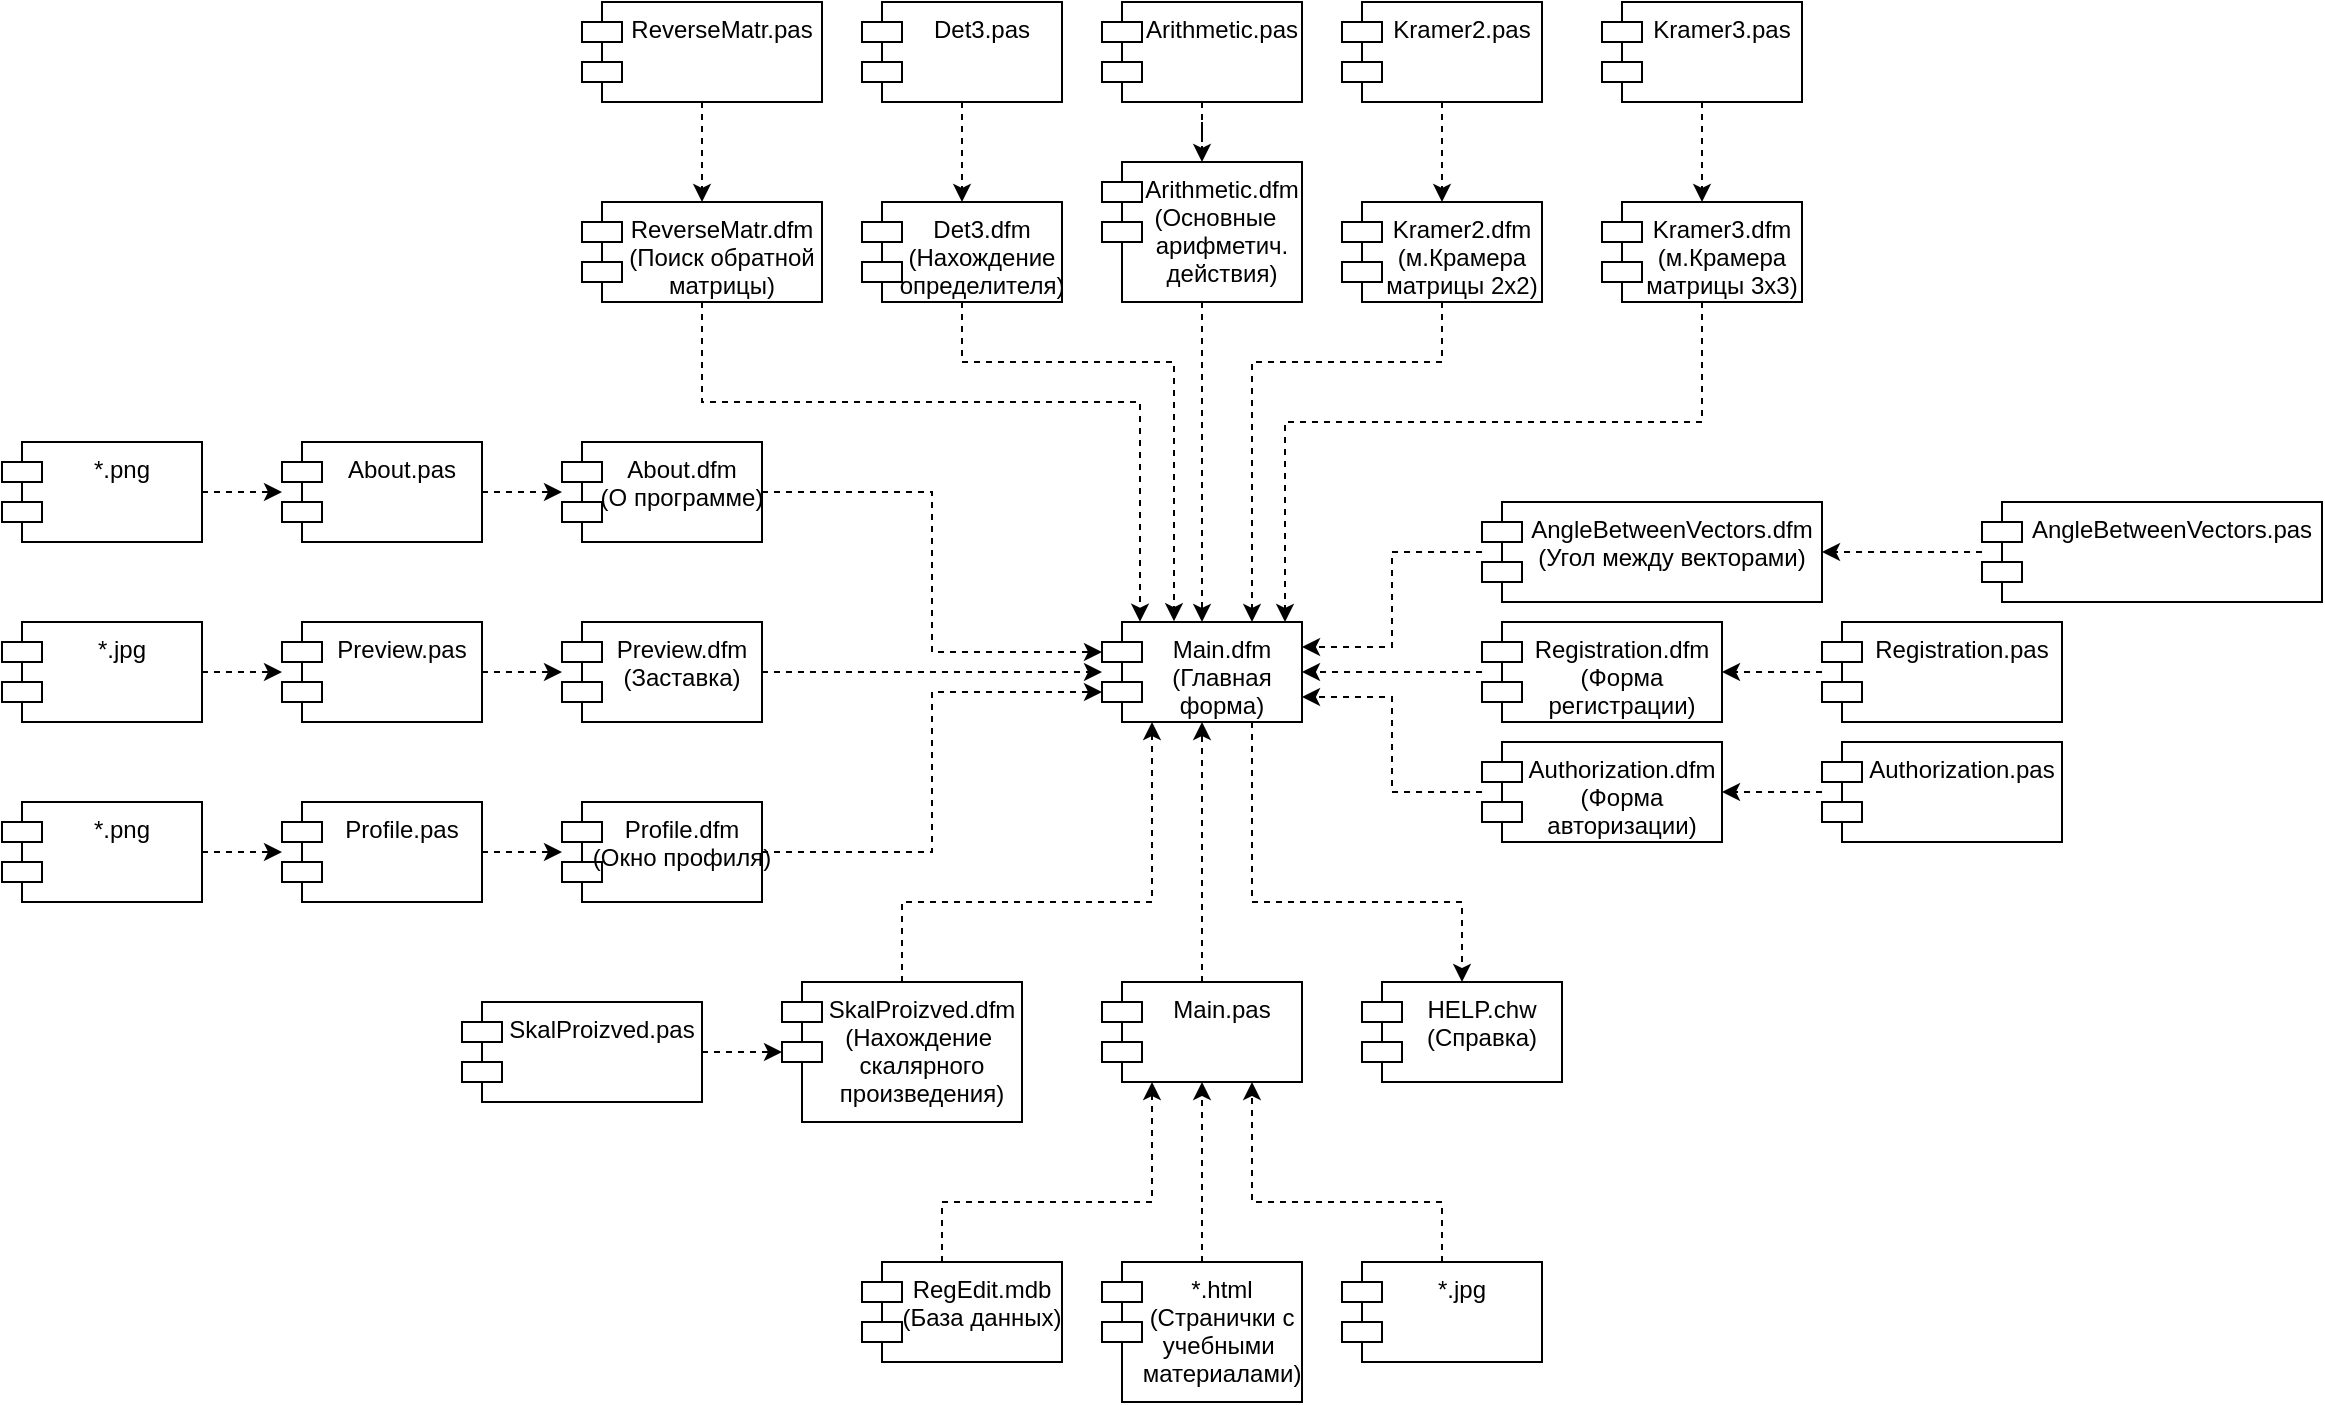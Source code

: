 <mxfile version="14.8.4" type="device"><diagram id="8iYj3rP05PdXgBTg1inj" name="Page-1"><mxGraphModel dx="951" dy="483" grid="1" gridSize="10" guides="1" tooltips="1" connect="1" arrows="1" fold="1" page="1" pageScale="1" pageWidth="2339" pageHeight="3300" math="0" shadow="0"><root><mxCell id="0"/><mxCell id="1" parent="0"/><mxCell id="hHfmIYU5dAZMTvVrX5C5-5" value="" style="edgeStyle=orthogonalEdgeStyle;rounded=0;orthogonalLoop=1;jettySize=auto;html=1;dashed=1;exitX=0.5;exitY=0;exitDx=0;exitDy=0;" edge="1" parent="1" source="hHfmIYU5dAZMTvVrX5C5-4" target="hHfmIYU5dAZMTvVrX5C5-4"><mxGeometry relative="1" as="geometry"><Array as="points"><mxPoint x="1030" y="1780"/></Array></mxGeometry></mxCell><mxCell id="hHfmIYU5dAZMTvVrX5C5-3" value="Main.dfm&#10;(Главная &#10;форма)" style="shape=module;align=left;spacingLeft=20;align=center;verticalAlign=top;" vertex="1" parent="1"><mxGeometry x="960" y="1600" width="100" height="50" as="geometry"/></mxCell><mxCell id="hHfmIYU5dAZMTvVrX5C5-6" style="edgeStyle=orthogonalEdgeStyle;rounded=0;orthogonalLoop=1;jettySize=auto;html=1;exitX=0.5;exitY=0;exitDx=0;exitDy=0;entryX=0.5;entryY=1;entryDx=0;entryDy=0;dashed=1;" edge="1" parent="1" source="hHfmIYU5dAZMTvVrX5C5-4" target="hHfmIYU5dAZMTvVrX5C5-3"><mxGeometry relative="1" as="geometry"/></mxCell><mxCell id="hHfmIYU5dAZMTvVrX5C5-4" value="Main.pas" style="shape=module;align=left;spacingLeft=20;align=center;verticalAlign=top;" vertex="1" parent="1"><mxGeometry x="960" y="1780" width="100" height="50" as="geometry"/></mxCell><mxCell id="hHfmIYU5dAZMTvVrX5C5-9" value="" style="edgeStyle=orthogonalEdgeStyle;rounded=0;orthogonalLoop=1;jettySize=auto;html=1;dashed=1;exitX=0.75;exitY=1;exitDx=0;exitDy=0;entryX=0.5;entryY=0;entryDx=0;entryDy=0;" edge="1" parent="1" source="hHfmIYU5dAZMTvVrX5C5-3" target="hHfmIYU5dAZMTvVrX5C5-7"><mxGeometry relative="1" as="geometry"><mxPoint x="1220" y="1760" as="targetPoint"/><Array as="points"><mxPoint x="1035" y="1740"/><mxPoint x="1140" y="1740"/></Array></mxGeometry></mxCell><mxCell id="hHfmIYU5dAZMTvVrX5C5-7" value="HELP.chw&#10;(Справка)" style="shape=module;align=left;spacingLeft=20;align=center;verticalAlign=top;" vertex="1" parent="1"><mxGeometry x="1090" y="1780" width="100" height="50" as="geometry"/></mxCell><mxCell id="hHfmIYU5dAZMTvVrX5C5-12" value="" style="edgeStyle=orthogonalEdgeStyle;rounded=0;orthogonalLoop=1;jettySize=auto;html=1;dashed=1;entryX=0.25;entryY=1;entryDx=0;entryDy=0;" edge="1" parent="1" source="hHfmIYU5dAZMTvVrX5C5-10" target="hHfmIYU5dAZMTvVrX5C5-4"><mxGeometry relative="1" as="geometry"><mxPoint x="880" y="1700" as="targetPoint"/><Array as="points"><mxPoint x="880" y="1890"/><mxPoint x="985" y="1890"/></Array></mxGeometry></mxCell><mxCell id="hHfmIYU5dAZMTvVrX5C5-10" value="RegEdit.mdb&#10;(База данных)" style="shape=module;align=left;spacingLeft=20;align=center;verticalAlign=top;" vertex="1" parent="1"><mxGeometry x="840" y="1920" width="100" height="50" as="geometry"/></mxCell><mxCell id="hHfmIYU5dAZMTvVrX5C5-14" style="edgeStyle=orthogonalEdgeStyle;rounded=0;orthogonalLoop=1;jettySize=auto;html=1;entryX=1;entryY=0.75;entryDx=0;entryDy=0;dashed=1;" edge="1" parent="1" source="hHfmIYU5dAZMTvVrX5C5-13" target="hHfmIYU5dAZMTvVrX5C5-3"><mxGeometry relative="1" as="geometry"/></mxCell><mxCell id="hHfmIYU5dAZMTvVrX5C5-13" value="Authorization.dfm&#10;(Форма &#10;авторизации)" style="shape=module;align=left;spacingLeft=20;align=center;verticalAlign=top;" vertex="1" parent="1"><mxGeometry x="1150" y="1660" width="120" height="50" as="geometry"/></mxCell><mxCell id="hHfmIYU5dAZMTvVrX5C5-16" style="edgeStyle=orthogonalEdgeStyle;rounded=0;orthogonalLoop=1;jettySize=auto;html=1;entryX=1;entryY=0.5;entryDx=0;entryDy=0;dashed=1;" edge="1" parent="1" source="hHfmIYU5dAZMTvVrX5C5-15" target="hHfmIYU5dAZMTvVrX5C5-13"><mxGeometry relative="1" as="geometry"/></mxCell><mxCell id="hHfmIYU5dAZMTvVrX5C5-15" value="Authorization.pas" style="shape=module;align=left;spacingLeft=20;align=center;verticalAlign=top;" vertex="1" parent="1"><mxGeometry x="1320" y="1660" width="120" height="50" as="geometry"/></mxCell><mxCell id="hHfmIYU5dAZMTvVrX5C5-20" style="edgeStyle=orthogonalEdgeStyle;rounded=0;orthogonalLoop=1;jettySize=auto;html=1;entryX=1;entryY=0.5;entryDx=0;entryDy=0;dashed=1;" edge="1" parent="1" source="hHfmIYU5dAZMTvVrX5C5-17" target="hHfmIYU5dAZMTvVrX5C5-3"><mxGeometry relative="1" as="geometry"/></mxCell><mxCell id="hHfmIYU5dAZMTvVrX5C5-17" value="Registration.dfm&#10;(Форма &#10;регистрации)" style="shape=module;align=left;spacingLeft=20;align=center;verticalAlign=top;" vertex="1" parent="1"><mxGeometry x="1150" y="1600" width="120" height="50" as="geometry"/></mxCell><mxCell id="hHfmIYU5dAZMTvVrX5C5-18" style="edgeStyle=orthogonalEdgeStyle;rounded=0;orthogonalLoop=1;jettySize=auto;html=1;entryX=1;entryY=0.5;entryDx=0;entryDy=0;dashed=1;" edge="1" parent="1" source="hHfmIYU5dAZMTvVrX5C5-19" target="hHfmIYU5dAZMTvVrX5C5-17"><mxGeometry relative="1" as="geometry"/></mxCell><mxCell id="hHfmIYU5dAZMTvVrX5C5-19" value="Registration.pas" style="shape=module;align=left;spacingLeft=20;align=center;verticalAlign=top;" vertex="1" parent="1"><mxGeometry x="1320" y="1600" width="120" height="50" as="geometry"/></mxCell><mxCell id="hHfmIYU5dAZMTvVrX5C5-24" style="edgeStyle=orthogonalEdgeStyle;rounded=0;orthogonalLoop=1;jettySize=auto;html=1;entryX=1;entryY=0.25;entryDx=0;entryDy=0;dashed=1;" edge="1" parent="1" source="hHfmIYU5dAZMTvVrX5C5-21" target="hHfmIYU5dAZMTvVrX5C5-3"><mxGeometry relative="1" as="geometry"/></mxCell><mxCell id="hHfmIYU5dAZMTvVrX5C5-21" value="AngleBetweenVectors.dfm&#10;(Угол между векторами)" style="shape=module;align=left;spacingLeft=20;align=center;verticalAlign=top;" vertex="1" parent="1"><mxGeometry x="1150" y="1540" width="170" height="50" as="geometry"/></mxCell><mxCell id="hHfmIYU5dAZMTvVrX5C5-22" style="edgeStyle=orthogonalEdgeStyle;rounded=0;orthogonalLoop=1;jettySize=auto;html=1;entryX=1;entryY=0.5;entryDx=0;entryDy=0;dashed=1;" edge="1" parent="1" source="hHfmIYU5dAZMTvVrX5C5-23" target="hHfmIYU5dAZMTvVrX5C5-21"><mxGeometry relative="1" as="geometry"/></mxCell><mxCell id="hHfmIYU5dAZMTvVrX5C5-23" value="AngleBetweenVectors.pas" style="shape=module;align=left;spacingLeft=20;align=center;verticalAlign=top;" vertex="1" parent="1"><mxGeometry x="1400" y="1540" width="170" height="50" as="geometry"/></mxCell><mxCell id="hHfmIYU5dAZMTvVrX5C5-26" style="edgeStyle=orthogonalEdgeStyle;rounded=0;orthogonalLoop=1;jettySize=auto;html=1;entryX=0.5;entryY=0;entryDx=0;entryDy=0;dashed=1;" edge="1" parent="1" source="hHfmIYU5dAZMTvVrX5C5-25" target="hHfmIYU5dAZMTvVrX5C5-3"><mxGeometry relative="1" as="geometry"/></mxCell><mxCell id="hHfmIYU5dAZMTvVrX5C5-25" value="Arithmetic.dfm&#10;(Основные  &#10;арифметич. &#10;действия)" style="shape=module;align=left;spacingLeft=20;align=center;verticalAlign=top;" vertex="1" parent="1"><mxGeometry x="960" y="1370" width="100" height="70" as="geometry"/></mxCell><mxCell id="hHfmIYU5dAZMTvVrX5C5-28" style="edgeStyle=orthogonalEdgeStyle;rounded=0;orthogonalLoop=1;jettySize=auto;html=1;entryX=0.5;entryY=0;entryDx=0;entryDy=0;dashed=1;" edge="1" parent="1" source="hHfmIYU5dAZMTvVrX5C5-27" target="hHfmIYU5dAZMTvVrX5C5-25"><mxGeometry relative="1" as="geometry"/></mxCell><mxCell id="hHfmIYU5dAZMTvVrX5C5-27" value="Arithmetic.pas" style="shape=module;align=left;spacingLeft=20;align=center;verticalAlign=top;" vertex="1" parent="1"><mxGeometry x="960" y="1290" width="100" height="50" as="geometry"/></mxCell><mxCell id="hHfmIYU5dAZMTvVrX5C5-32" style="edgeStyle=orthogonalEdgeStyle;rounded=0;orthogonalLoop=1;jettySize=auto;html=1;dashed=1;entryX=0.356;entryY=-0.008;entryDx=0;entryDy=0;entryPerimeter=0;" edge="1" parent="1" source="hHfmIYU5dAZMTvVrX5C5-29" target="hHfmIYU5dAZMTvVrX5C5-3"><mxGeometry relative="1" as="geometry"><mxPoint x="1000" y="1560" as="targetPoint"/><Array as="points"><mxPoint x="890" y="1470"/><mxPoint x="996" y="1470"/><mxPoint x="996" y="1600"/></Array></mxGeometry></mxCell><mxCell id="hHfmIYU5dAZMTvVrX5C5-29" value="Det3.dfm&#10;(Нахождение&#10;определителя)" style="shape=module;align=left;spacingLeft=20;align=center;verticalAlign=top;" vertex="1" parent="1"><mxGeometry x="840" y="1390" width="100" height="50" as="geometry"/></mxCell><mxCell id="hHfmIYU5dAZMTvVrX5C5-31" style="edgeStyle=orthogonalEdgeStyle;rounded=0;orthogonalLoop=1;jettySize=auto;html=1;entryX=0.5;entryY=0;entryDx=0;entryDy=0;dashed=1;" edge="1" parent="1" source="hHfmIYU5dAZMTvVrX5C5-30" target="hHfmIYU5dAZMTvVrX5C5-29"><mxGeometry relative="1" as="geometry"/></mxCell><mxCell id="hHfmIYU5dAZMTvVrX5C5-30" value="Det3.pas" style="shape=module;align=left;spacingLeft=20;align=center;verticalAlign=top;" vertex="1" parent="1"><mxGeometry x="840" y="1290" width="100" height="50" as="geometry"/></mxCell><mxCell id="hHfmIYU5dAZMTvVrX5C5-36" style="edgeStyle=orthogonalEdgeStyle;rounded=0;orthogonalLoop=1;jettySize=auto;html=1;dashed=1;entryX=0.75;entryY=0;entryDx=0;entryDy=0;" edge="1" parent="1" source="hHfmIYU5dAZMTvVrX5C5-33" target="hHfmIYU5dAZMTvVrX5C5-3"><mxGeometry relative="1" as="geometry"><mxPoint x="1080" y="1570" as="targetPoint"/><Array as="points"><mxPoint x="1130" y="1470"/><mxPoint x="1035" y="1470"/></Array></mxGeometry></mxCell><mxCell id="hHfmIYU5dAZMTvVrX5C5-33" value="Kramer2.dfm&#10;(м.Крамера&#10;матрицы 2х2)" style="shape=module;align=left;spacingLeft=20;align=center;verticalAlign=top;" vertex="1" parent="1"><mxGeometry x="1080" y="1390" width="100" height="50" as="geometry"/></mxCell><mxCell id="hHfmIYU5dAZMTvVrX5C5-34" style="edgeStyle=orthogonalEdgeStyle;rounded=0;orthogonalLoop=1;jettySize=auto;html=1;entryX=0.5;entryY=0;entryDx=0;entryDy=0;dashed=1;" edge="1" parent="1" source="hHfmIYU5dAZMTvVrX5C5-35" target="hHfmIYU5dAZMTvVrX5C5-33"><mxGeometry relative="1" as="geometry"/></mxCell><mxCell id="hHfmIYU5dAZMTvVrX5C5-35" value="Kramer2.pas" style="shape=module;align=left;spacingLeft=20;align=center;verticalAlign=top;" vertex="1" parent="1"><mxGeometry x="1080" y="1290" width="100" height="50" as="geometry"/></mxCell><mxCell id="hHfmIYU5dAZMTvVrX5C5-40" style="edgeStyle=orthogonalEdgeStyle;rounded=0;orthogonalLoop=1;jettySize=auto;html=1;entryX=0.915;entryY=0;entryDx=0;entryDy=0;entryPerimeter=0;dashed=1;" edge="1" parent="1" source="hHfmIYU5dAZMTvVrX5C5-37" target="hHfmIYU5dAZMTvVrX5C5-3"><mxGeometry relative="1" as="geometry"><Array as="points"><mxPoint x="1260" y="1500"/><mxPoint x="1052" y="1500"/></Array></mxGeometry></mxCell><mxCell id="hHfmIYU5dAZMTvVrX5C5-37" value="Kramer3.dfm&#10;(м.Крамера&#10;матрицы 3х3)" style="shape=module;align=left;spacingLeft=20;align=center;verticalAlign=top;" vertex="1" parent="1"><mxGeometry x="1210" y="1390" width="100" height="50" as="geometry"/></mxCell><mxCell id="hHfmIYU5dAZMTvVrX5C5-38" style="edgeStyle=orthogonalEdgeStyle;rounded=0;orthogonalLoop=1;jettySize=auto;html=1;entryX=0.5;entryY=0;entryDx=0;entryDy=0;dashed=1;" edge="1" parent="1" source="hHfmIYU5dAZMTvVrX5C5-39" target="hHfmIYU5dAZMTvVrX5C5-37"><mxGeometry relative="1" as="geometry"/></mxCell><mxCell id="hHfmIYU5dAZMTvVrX5C5-39" value="Kramer3.pas" style="shape=module;align=left;spacingLeft=20;align=center;verticalAlign=top;" vertex="1" parent="1"><mxGeometry x="1210" y="1290" width="100" height="50" as="geometry"/></mxCell><mxCell id="hHfmIYU5dAZMTvVrX5C5-46" style="edgeStyle=orthogonalEdgeStyle;rounded=0;orthogonalLoop=1;jettySize=auto;html=1;dashed=1;" edge="1" parent="1" source="hHfmIYU5dAZMTvVrX5C5-41" target="hHfmIYU5dAZMTvVrX5C5-3"><mxGeometry relative="1" as="geometry"/></mxCell><mxCell id="hHfmIYU5dAZMTvVrX5C5-41" value="Preview.dfm&#10;(Заставка)" style="shape=module;align=left;spacingLeft=20;align=center;verticalAlign=top;" vertex="1" parent="1"><mxGeometry x="690" y="1600" width="100" height="50" as="geometry"/></mxCell><mxCell id="hHfmIYU5dAZMTvVrX5C5-43" style="edgeStyle=orthogonalEdgeStyle;rounded=0;orthogonalLoop=1;jettySize=auto;html=1;dashed=1;" edge="1" parent="1" source="hHfmIYU5dAZMTvVrX5C5-42" target="hHfmIYU5dAZMTvVrX5C5-41"><mxGeometry relative="1" as="geometry"/></mxCell><mxCell id="hHfmIYU5dAZMTvVrX5C5-42" value="Preview.pas" style="shape=module;align=left;spacingLeft=20;align=center;verticalAlign=top;" vertex="1" parent="1"><mxGeometry x="550" y="1600" width="100" height="50" as="geometry"/></mxCell><mxCell id="hHfmIYU5dAZMTvVrX5C5-45" style="edgeStyle=orthogonalEdgeStyle;rounded=0;orthogonalLoop=1;jettySize=auto;html=1;dashed=1;" edge="1" parent="1" source="hHfmIYU5dAZMTvVrX5C5-44" target="hHfmIYU5dAZMTvVrX5C5-42"><mxGeometry relative="1" as="geometry"/></mxCell><mxCell id="hHfmIYU5dAZMTvVrX5C5-44" value="*.jpg" style="shape=module;align=left;spacingLeft=20;align=center;verticalAlign=top;" vertex="1" parent="1"><mxGeometry x="410" y="1600" width="100" height="50" as="geometry"/></mxCell><mxCell id="hHfmIYU5dAZMTvVrX5C5-48" style="edgeStyle=orthogonalEdgeStyle;rounded=0;orthogonalLoop=1;jettySize=auto;html=1;dashed=1;" edge="1" parent="1" source="hHfmIYU5dAZMTvVrX5C5-47"><mxGeometry relative="1" as="geometry"><mxPoint x="1010" y="1830" as="targetPoint"/></mxGeometry></mxCell><mxCell id="hHfmIYU5dAZMTvVrX5C5-47" value="*.html&#10;(Странички с&#10;учебными &#10;материалами)" style="shape=module;align=left;spacingLeft=20;align=center;verticalAlign=top;" vertex="1" parent="1"><mxGeometry x="960" y="1920" width="100" height="70" as="geometry"/></mxCell><mxCell id="hHfmIYU5dAZMTvVrX5C5-50" style="edgeStyle=orthogonalEdgeStyle;rounded=0;orthogonalLoop=1;jettySize=auto;html=1;entryX=0.75;entryY=1;entryDx=0;entryDy=0;dashed=1;" edge="1" parent="1" source="hHfmIYU5dAZMTvVrX5C5-49" target="hHfmIYU5dAZMTvVrX5C5-4"><mxGeometry relative="1" as="geometry"><Array as="points"><mxPoint x="1130" y="1890"/><mxPoint x="1035" y="1890"/></Array></mxGeometry></mxCell><mxCell id="hHfmIYU5dAZMTvVrX5C5-49" value="*.jpg" style="shape=module;align=left;spacingLeft=20;align=center;verticalAlign=top;" vertex="1" parent="1"><mxGeometry x="1080" y="1920" width="100" height="50" as="geometry"/></mxCell><mxCell id="hHfmIYU5dAZMTvVrX5C5-52" style="edgeStyle=orthogonalEdgeStyle;rounded=0;orthogonalLoop=1;jettySize=auto;html=1;entryX=0;entryY=0;entryDx=0;entryDy=15;entryPerimeter=0;dashed=1;" edge="1" parent="1" source="hHfmIYU5dAZMTvVrX5C5-51" target="hHfmIYU5dAZMTvVrX5C5-3"><mxGeometry relative="1" as="geometry"/></mxCell><mxCell id="hHfmIYU5dAZMTvVrX5C5-51" value="About.dfm&#10;(О программе)" style="shape=module;align=left;spacingLeft=20;align=center;verticalAlign=top;" vertex="1" parent="1"><mxGeometry x="690" y="1510" width="100" height="50" as="geometry"/></mxCell><mxCell id="hHfmIYU5dAZMTvVrX5C5-54" style="edgeStyle=orthogonalEdgeStyle;rounded=0;orthogonalLoop=1;jettySize=auto;html=1;dashed=1;" edge="1" parent="1" source="hHfmIYU5dAZMTvVrX5C5-53" target="hHfmIYU5dAZMTvVrX5C5-51"><mxGeometry relative="1" as="geometry"/></mxCell><mxCell id="hHfmIYU5dAZMTvVrX5C5-53" value="About.pas" style="shape=module;align=left;spacingLeft=20;align=center;verticalAlign=top;" vertex="1" parent="1"><mxGeometry x="550" y="1510" width="100" height="50" as="geometry"/></mxCell><mxCell id="hHfmIYU5dAZMTvVrX5C5-56" style="edgeStyle=orthogonalEdgeStyle;rounded=0;orthogonalLoop=1;jettySize=auto;html=1;dashed=1;" edge="1" parent="1" source="hHfmIYU5dAZMTvVrX5C5-55" target="hHfmIYU5dAZMTvVrX5C5-53"><mxGeometry relative="1" as="geometry"/></mxCell><mxCell id="hHfmIYU5dAZMTvVrX5C5-55" value="*.png" style="shape=module;align=left;spacingLeft=20;align=center;verticalAlign=top;" vertex="1" parent="1"><mxGeometry x="410" y="1510" width="100" height="50" as="geometry"/></mxCell><mxCell id="hHfmIYU5dAZMTvVrX5C5-62" style="edgeStyle=orthogonalEdgeStyle;rounded=0;orthogonalLoop=1;jettySize=auto;html=1;entryX=0;entryY=0;entryDx=0;entryDy=35;entryPerimeter=0;dashed=1;" edge="1" parent="1" source="hHfmIYU5dAZMTvVrX5C5-57" target="hHfmIYU5dAZMTvVrX5C5-3"><mxGeometry relative="1" as="geometry"/></mxCell><mxCell id="hHfmIYU5dAZMTvVrX5C5-57" value="Profile.dfm&#10;(Окно профиля)" style="shape=module;align=left;spacingLeft=20;align=center;verticalAlign=top;" vertex="1" parent="1"><mxGeometry x="690" y="1690" width="100" height="50" as="geometry"/></mxCell><mxCell id="hHfmIYU5dAZMTvVrX5C5-58" style="edgeStyle=orthogonalEdgeStyle;rounded=0;orthogonalLoop=1;jettySize=auto;html=1;dashed=1;" edge="1" parent="1" source="hHfmIYU5dAZMTvVrX5C5-59" target="hHfmIYU5dAZMTvVrX5C5-57"><mxGeometry relative="1" as="geometry"/></mxCell><mxCell id="hHfmIYU5dAZMTvVrX5C5-59" value="Profile.pas" style="shape=module;align=left;spacingLeft=20;align=center;verticalAlign=top;" vertex="1" parent="1"><mxGeometry x="550" y="1690" width="100" height="50" as="geometry"/></mxCell><mxCell id="hHfmIYU5dAZMTvVrX5C5-60" style="edgeStyle=orthogonalEdgeStyle;rounded=0;orthogonalLoop=1;jettySize=auto;html=1;dashed=1;" edge="1" parent="1" source="hHfmIYU5dAZMTvVrX5C5-61" target="hHfmIYU5dAZMTvVrX5C5-59"><mxGeometry relative="1" as="geometry"/></mxCell><mxCell id="hHfmIYU5dAZMTvVrX5C5-61" value="*.png" style="shape=module;align=left;spacingLeft=20;align=center;verticalAlign=top;" vertex="1" parent="1"><mxGeometry x="410" y="1690" width="100" height="50" as="geometry"/></mxCell><mxCell id="hHfmIYU5dAZMTvVrX5C5-66" style="edgeStyle=orthogonalEdgeStyle;rounded=0;orthogonalLoop=1;jettySize=auto;html=1;entryX=0.19;entryY=-0.003;entryDx=0;entryDy=0;entryPerimeter=0;dashed=1;" edge="1" parent="1" source="hHfmIYU5dAZMTvVrX5C5-63" target="hHfmIYU5dAZMTvVrX5C5-3"><mxGeometry relative="1" as="geometry"><Array as="points"><mxPoint x="760" y="1490"/><mxPoint x="979" y="1490"/></Array></mxGeometry></mxCell><mxCell id="hHfmIYU5dAZMTvVrX5C5-63" value="ReverseMatr.dfm&#10;(Поиск обратной&#10;матрицы)" style="shape=module;align=left;spacingLeft=20;align=center;verticalAlign=top;" vertex="1" parent="1"><mxGeometry x="700" y="1390" width="120" height="50" as="geometry"/></mxCell><mxCell id="hHfmIYU5dAZMTvVrX5C5-64" style="edgeStyle=orthogonalEdgeStyle;rounded=0;orthogonalLoop=1;jettySize=auto;html=1;entryX=0.5;entryY=0;entryDx=0;entryDy=0;dashed=1;" edge="1" parent="1" source="hHfmIYU5dAZMTvVrX5C5-65" target="hHfmIYU5dAZMTvVrX5C5-63"><mxGeometry relative="1" as="geometry"/></mxCell><mxCell id="hHfmIYU5dAZMTvVrX5C5-65" value="ReverseMatr.pas" style="shape=module;align=left;spacingLeft=20;align=center;verticalAlign=top;" vertex="1" parent="1"><mxGeometry x="700" y="1290" width="120" height="50" as="geometry"/></mxCell><mxCell id="hHfmIYU5dAZMTvVrX5C5-70" style="edgeStyle=orthogonalEdgeStyle;rounded=0;orthogonalLoop=1;jettySize=auto;html=1;entryX=0.25;entryY=1;entryDx=0;entryDy=0;dashed=1;" edge="1" parent="1" source="hHfmIYU5dAZMTvVrX5C5-67" target="hHfmIYU5dAZMTvVrX5C5-3"><mxGeometry relative="1" as="geometry"><Array as="points"><mxPoint x="860" y="1740"/><mxPoint x="985" y="1740"/></Array></mxGeometry></mxCell><mxCell id="hHfmIYU5dAZMTvVrX5C5-67" value="SkalProizved.dfm&#10;(Нахождение &#10;скалярного&#10;произведения)" style="shape=module;align=left;spacingLeft=20;align=center;verticalAlign=top;" vertex="1" parent="1"><mxGeometry x="800" y="1780" width="120" height="70" as="geometry"/></mxCell><mxCell id="hHfmIYU5dAZMTvVrX5C5-69" style="edgeStyle=orthogonalEdgeStyle;rounded=0;orthogonalLoop=1;jettySize=auto;html=1;dashed=1;" edge="1" parent="1" source="hHfmIYU5dAZMTvVrX5C5-68" target="hHfmIYU5dAZMTvVrX5C5-67"><mxGeometry relative="1" as="geometry"/></mxCell><mxCell id="hHfmIYU5dAZMTvVrX5C5-68" value="SkalProizved.pas" style="shape=module;align=left;spacingLeft=20;align=center;verticalAlign=top;" vertex="1" parent="1"><mxGeometry x="640" y="1790" width="120" height="50" as="geometry"/></mxCell></root></mxGraphModel></diagram></mxfile>